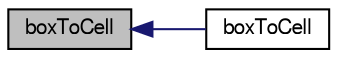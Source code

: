 digraph "boxToCell"
{
  bgcolor="transparent";
  edge [fontname="FreeSans",fontsize="10",labelfontname="FreeSans",labelfontsize="10"];
  node [fontname="FreeSans",fontsize="10",shape=record];
  rankdir="LR";
  Node1 [label="boxToCell",height=0.2,width=0.4,color="black", fillcolor="grey75", style="filled", fontcolor="black"];
  Node1 -> Node2 [dir="back",color="midnightblue",fontsize="10",style="solid",fontname="FreeSans"];
  Node2 [label="boxToCell",height=0.2,width=0.4,color="black",URL="$a25262.html#a4c49b0e5893b3abcb300e7bb057a6c59",tooltip="Construct from dictionary. "];
}
